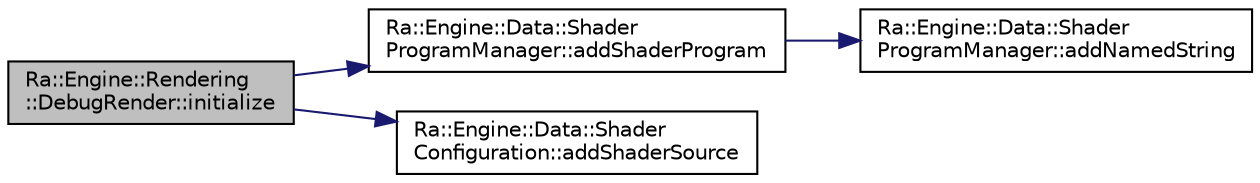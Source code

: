 digraph "Ra::Engine::Rendering::DebugRender::initialize"
{
 // INTERACTIVE_SVG=YES
 // LATEX_PDF_SIZE
  edge [fontname="Helvetica",fontsize="10",labelfontname="Helvetica",labelfontsize="10"];
  node [fontname="Helvetica",fontsize="10",shape=record];
  rankdir="LR";
  Node1 [label="Ra::Engine::Rendering\l::DebugRender::initialize",height=0.2,width=0.4,color="black", fillcolor="grey75", style="filled", fontcolor="black",tooltip=" "];
  Node1 -> Node2 [color="midnightblue",fontsize="10",style="solid",fontname="Helvetica"];
  Node2 [label="Ra::Engine::Data::Shader\lProgramManager::addShaderProgram",height=0.2,width=0.4,color="black", fillcolor="white", style="filled",URL="$classRa_1_1Engine_1_1Data_1_1ShaderProgramManager.html#a4b346bfdb26bd4c0dcb3372f6e6b1dad",tooltip=" "];
  Node2 -> Node3 [color="midnightblue",fontsize="10",style="solid",fontname="Helvetica"];
  Node3 [label="Ra::Engine::Data::Shader\lProgramManager::addNamedString",height=0.2,width=0.4,color="black", fillcolor="white", style="filled",URL="$classRa_1_1Engine_1_1Data_1_1ShaderProgramManager.html#ae775537f28c1b2f538babc04d315d494",tooltip=" "];
  Node1 -> Node4 [color="midnightblue",fontsize="10",style="solid",fontname="Helvetica"];
  Node4 [label="Ra::Engine::Data::Shader\lConfiguration::addShaderSource",height=0.2,width=0.4,color="black", fillcolor="white", style="filled",URL="$classRa_1_1Engine_1_1Data_1_1ShaderConfiguration.html#a817ed4e22a81e034776cc21e8cfc6b8b",tooltip=" "];
}
